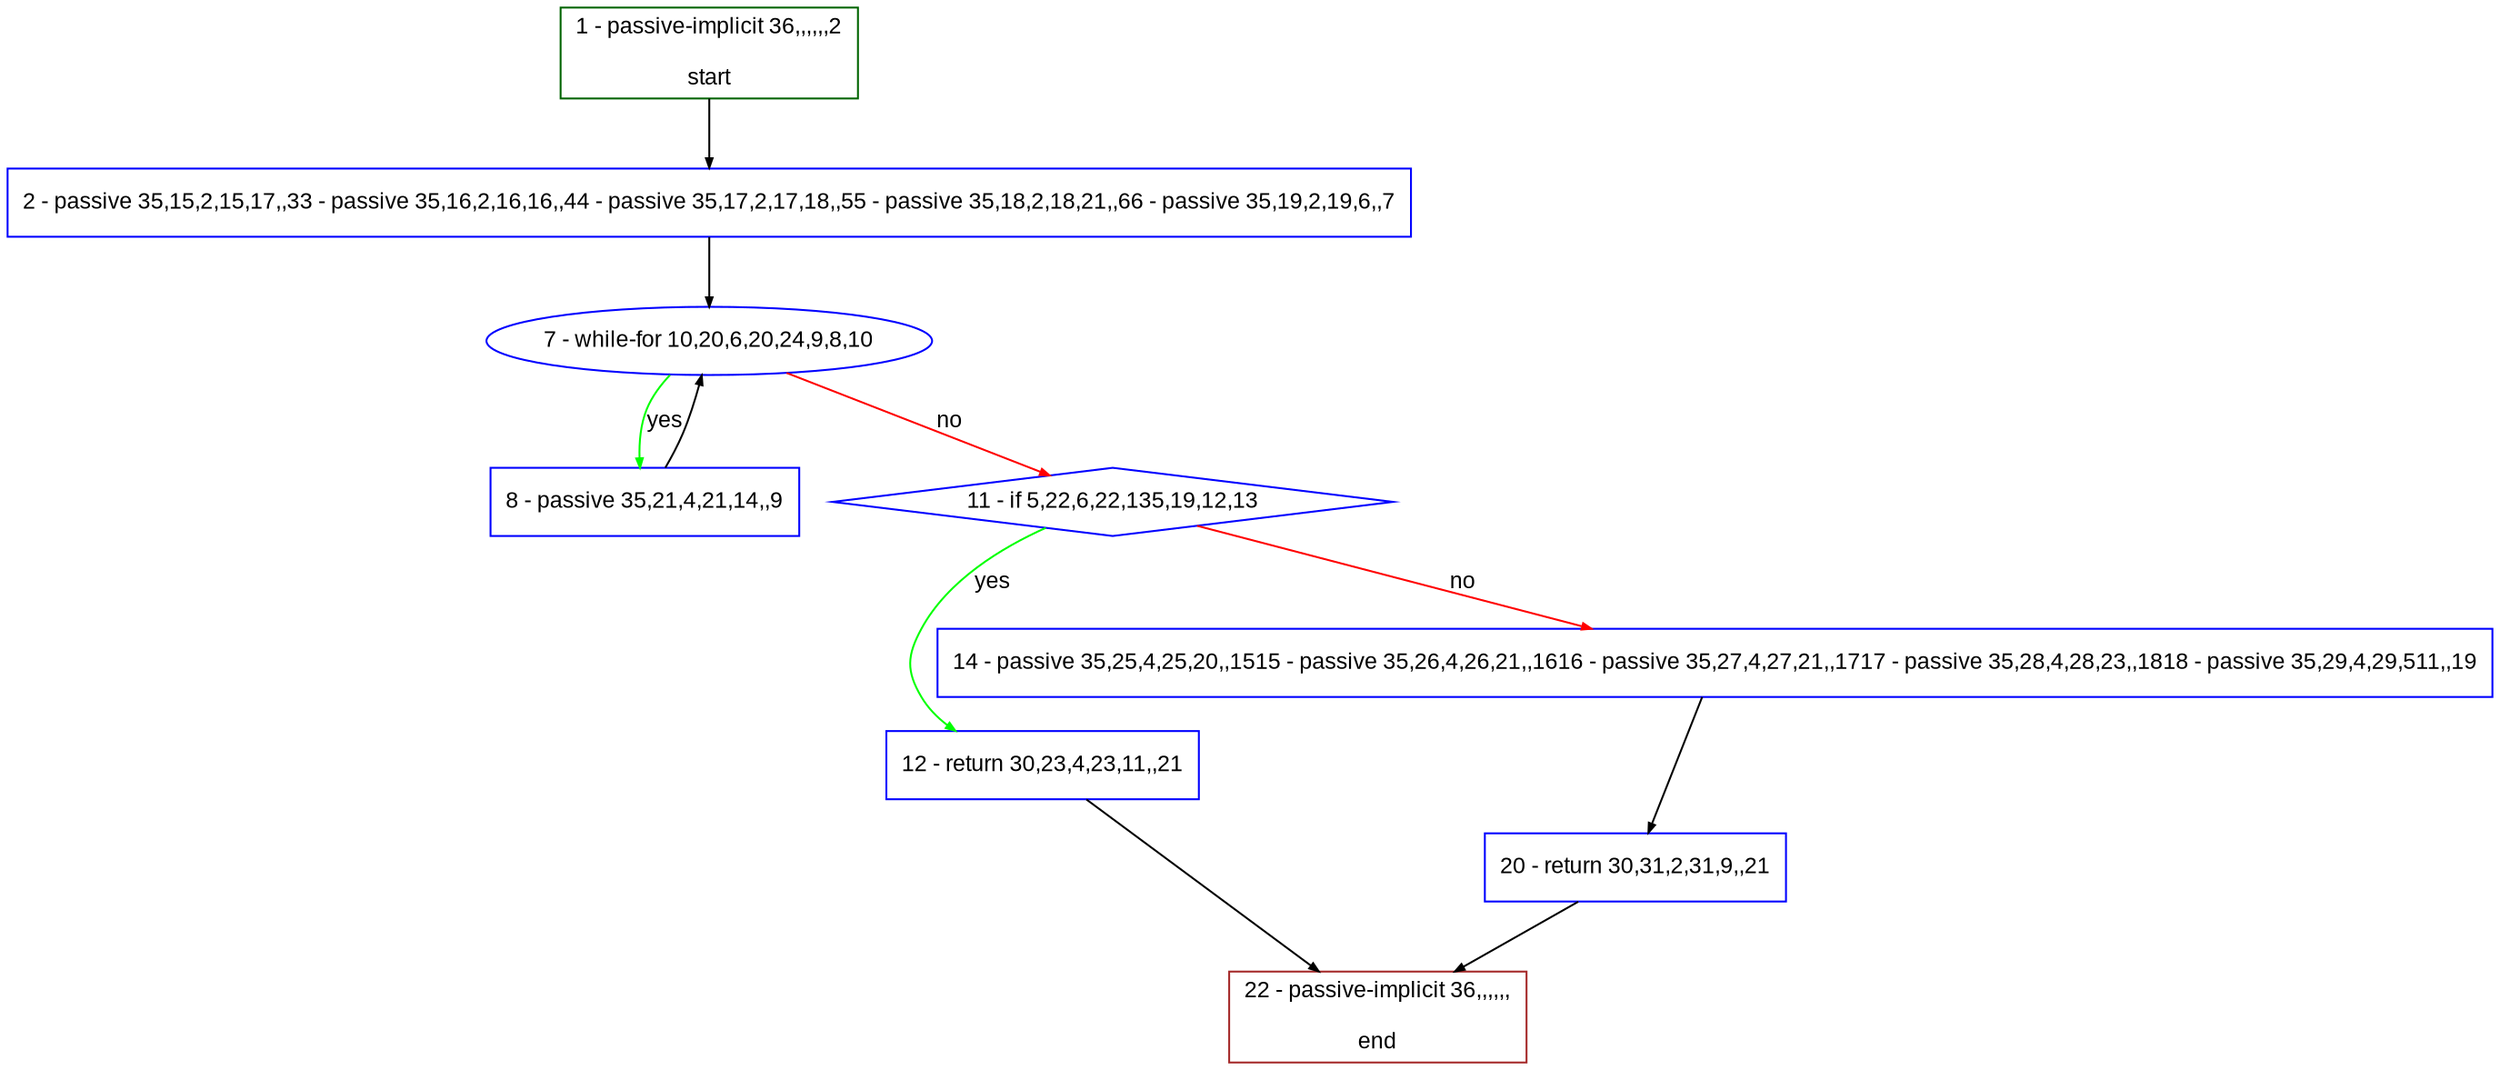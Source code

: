digraph "" {
  graph [pack="true", label="", fontsize="12", packmode="clust", fontname="Arial", fillcolor="#FFFFCC", bgcolor="white", style="rounded,filled", compound="true"];
  node [node_initialized="no", label="", color="grey", fontsize="12", fillcolor="white", fontname="Arial", style="filled", shape="rectangle", compound="true", fixedsize="false"];
  edge [fontcolor="black", arrowhead="normal", arrowtail="none", arrowsize="0.5", ltail="", label="", color="black", fontsize="12", lhead="", fontname="Arial", dir="forward", compound="true"];
  __N1 [label="2 - passive 35,15,2,15,17,,33 - passive 35,16,2,16,16,,44 - passive 35,17,2,17,18,,55 - passive 35,18,2,18,21,,66 - passive 35,19,2,19,6,,7", color="#0000ff", fillcolor="#ffffff", style="filled", shape="box"];
  __N2 [label="1 - passive-implicit 36,,,,,,2\n\nstart", color="#006400", fillcolor="#ffffff", style="filled", shape="box"];
  __N3 [label="7 - while-for 10,20,6,20,24,9,8,10", color="#0000ff", fillcolor="#ffffff", style="filled", shape="oval"];
  __N4 [label="8 - passive 35,21,4,21,14,,9", color="#0000ff", fillcolor="#ffffff", style="filled", shape="box"];
  __N5 [label="11 - if 5,22,6,22,135,19,12,13", color="#0000ff", fillcolor="#ffffff", style="filled", shape="diamond"];
  __N6 [label="12 - return 30,23,4,23,11,,21", color="#0000ff", fillcolor="#ffffff", style="filled", shape="box"];
  __N7 [label="14 - passive 35,25,4,25,20,,1515 - passive 35,26,4,26,21,,1616 - passive 35,27,4,27,21,,1717 - passive 35,28,4,28,23,,1818 - passive 35,29,4,29,511,,19", color="#0000ff", fillcolor="#ffffff", style="filled", shape="box"];
  __N8 [label="22 - passive-implicit 36,,,,,,\n\nend", color="#a52a2a", fillcolor="#ffffff", style="filled", shape="box"];
  __N9 [label="20 - return 30,31,2,31,9,,21", color="#0000ff", fillcolor="#ffffff", style="filled", shape="box"];
  __N2 -> __N1 [arrowhead="normal", arrowtail="none", color="#000000", label="", dir="forward"];
  __N1 -> __N3 [arrowhead="normal", arrowtail="none", color="#000000", label="", dir="forward"];
  __N3 -> __N4 [arrowhead="normal", arrowtail="none", color="#00ff00", label="yes", dir="forward"];
  __N4 -> __N3 [arrowhead="normal", arrowtail="none", color="#000000", label="", dir="forward"];
  __N3 -> __N5 [arrowhead="normal", arrowtail="none", color="#ff0000", label="no", dir="forward"];
  __N5 -> __N6 [arrowhead="normal", arrowtail="none", color="#00ff00", label="yes", dir="forward"];
  __N5 -> __N7 [arrowhead="normal", arrowtail="none", color="#ff0000", label="no", dir="forward"];
  __N6 -> __N8 [arrowhead="normal", arrowtail="none", color="#000000", label="", dir="forward"];
  __N7 -> __N9 [arrowhead="normal", arrowtail="none", color="#000000", label="", dir="forward"];
  __N9 -> __N8 [arrowhead="normal", arrowtail="none", color="#000000", label="", dir="forward"];
}
